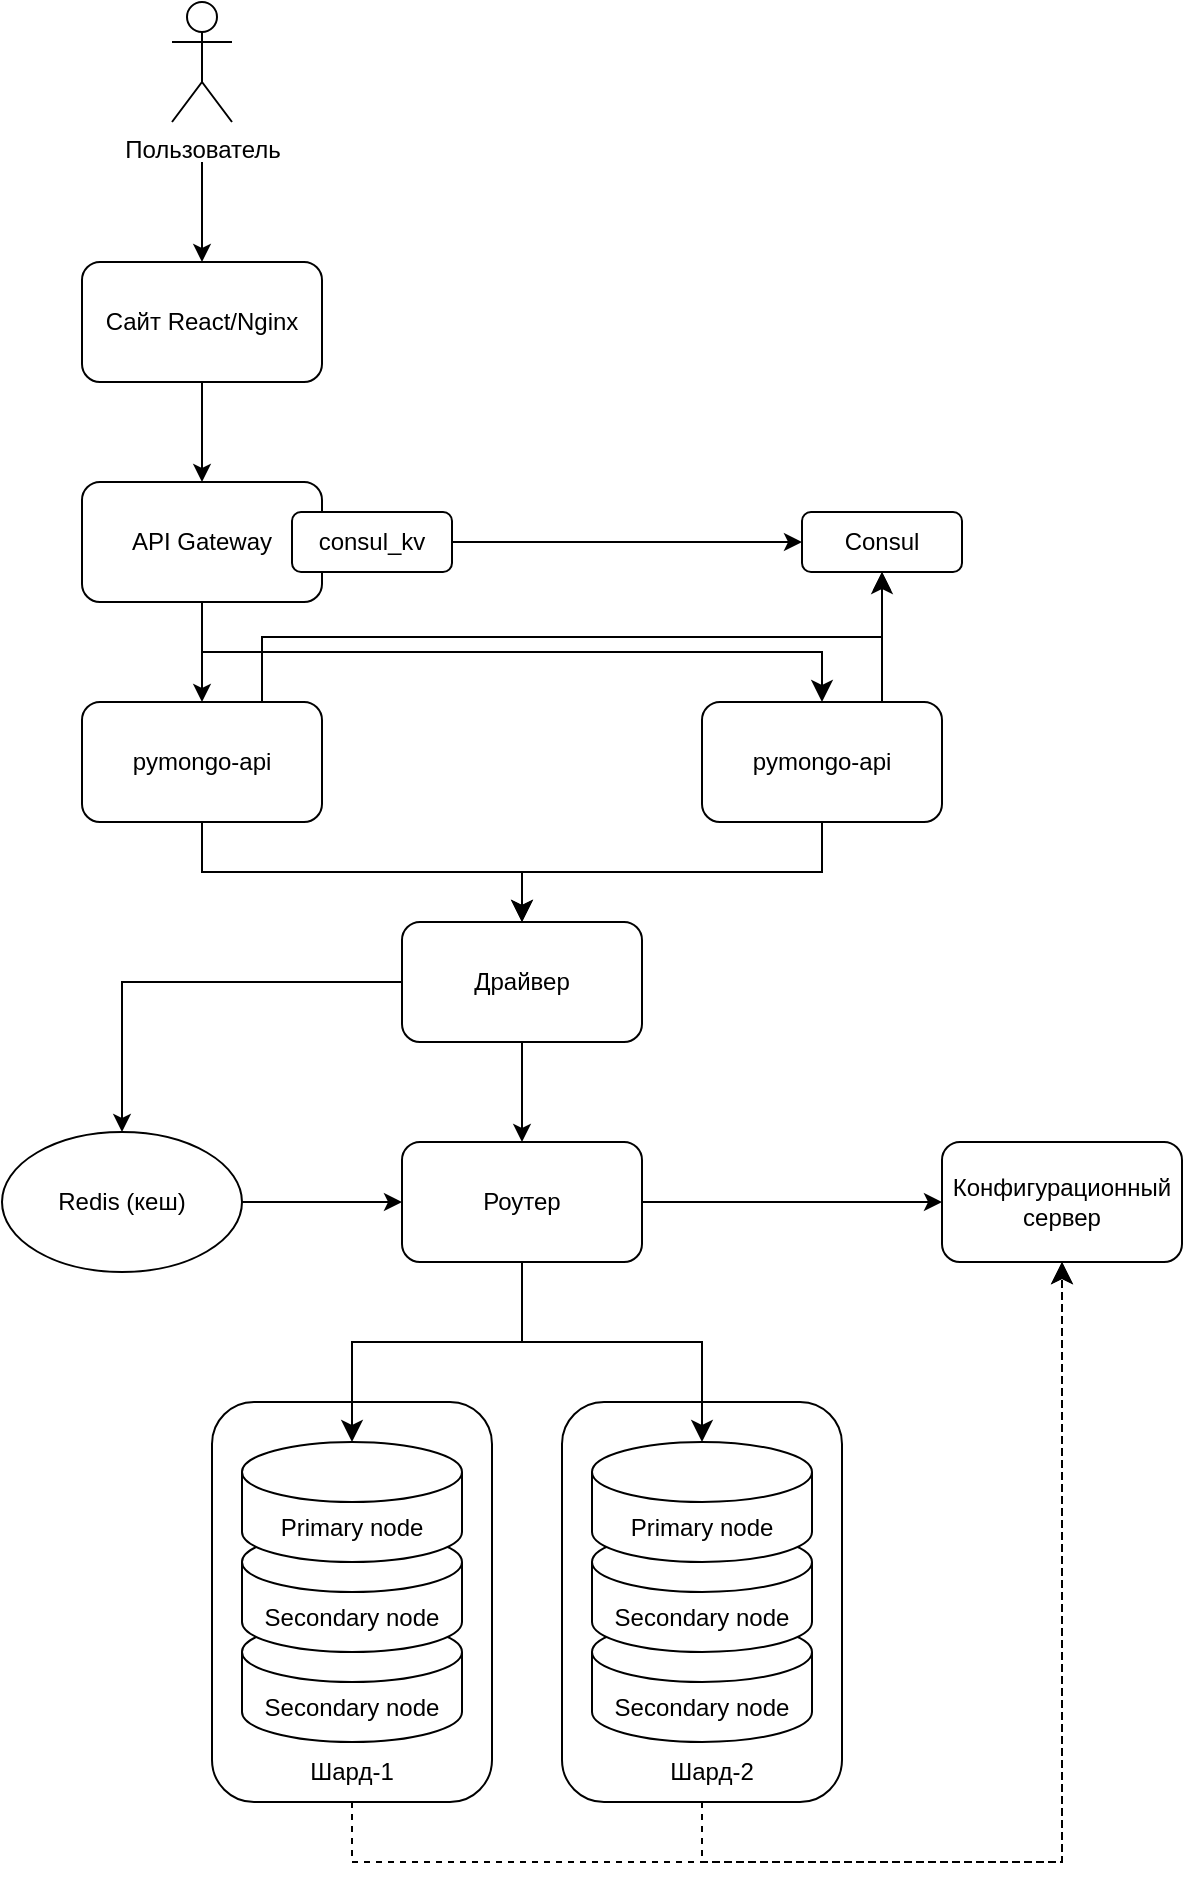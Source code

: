 <mxfile version="28.1.1">
  <diagram name="Page-1" id="-H_mtQnk-PTXWXPvYvuk">
    <mxGraphModel dx="1418" dy="1775" grid="1" gridSize="10" guides="1" tooltips="1" connect="1" arrows="1" fold="1" page="1" pageScale="1" pageWidth="1169" pageHeight="827" math="0" shadow="0">
      <root>
        <mxCell id="0" />
        <mxCell id="1" parent="0" />
        <mxCell id="L3L8s4L8XBrhgthileNt-4" value="" style="rounded=1;whiteSpace=wrap;html=1;" parent="1" vertex="1">
          <mxGeometry x="335" y="430" width="140" height="200" as="geometry" />
        </mxCell>
        <mxCell id="zA23MoTUsTF4_91t8viU-3" value="pymongo-api" style="rounded=1;whiteSpace=wrap;html=1;" parent="1" vertex="1">
          <mxGeometry x="270" y="80" width="120" height="60" as="geometry" />
        </mxCell>
        <mxCell id="QN56Hen4QdMKIm7ekJaX-3" style="edgeStyle=orthogonalEdgeStyle;rounded=0;orthogonalLoop=1;jettySize=auto;html=1;entryX=0.5;entryY=0;entryDx=0;entryDy=0;" parent="1" source="ZDiS8tOswUMUVhU6oUfK-1" target="QN56Hen4QdMKIm7ekJaX-1" edge="1">
          <mxGeometry relative="1" as="geometry" />
        </mxCell>
        <mxCell id="ZDiS8tOswUMUVhU6oUfK-1" value="Драйвер" style="rounded=1;whiteSpace=wrap;html=1;" parent="1" vertex="1">
          <mxGeometry x="430" y="190" width="120" height="60" as="geometry" />
        </mxCell>
        <mxCell id="ZDiS8tOswUMUVhU6oUfK-4" value="Роутер" style="rounded=1;whiteSpace=wrap;html=1;" parent="1" vertex="1">
          <mxGeometry x="430" y="300" width="120" height="60" as="geometry" />
        </mxCell>
        <mxCell id="ZDiS8tOswUMUVhU6oUfK-8" value="" style="endArrow=classic;html=1;rounded=0;exitX=0.5;exitY=1;exitDx=0;exitDy=0;" parent="1" source="ZDiS8tOswUMUVhU6oUfK-1" edge="1">
          <mxGeometry width="50" height="50" relative="1" as="geometry">
            <mxPoint x="560" y="510" as="sourcePoint" />
            <mxPoint x="490" y="300" as="targetPoint" />
          </mxGeometry>
        </mxCell>
        <mxCell id="ZDiS8tOswUMUVhU6oUfK-11" value="Конфигурационный сервер" style="rounded=1;whiteSpace=wrap;html=1;" parent="1" vertex="1">
          <mxGeometry x="700" y="300" width="120" height="60" as="geometry" />
        </mxCell>
        <mxCell id="ZDiS8tOswUMUVhU6oUfK-12" value="" style="endArrow=classic;html=1;rounded=0;exitX=1;exitY=0.5;exitDx=0;exitDy=0;entryX=0;entryY=0.5;entryDx=0;entryDy=0;" parent="1" source="ZDiS8tOswUMUVhU6oUfK-4" target="ZDiS8tOswUMUVhU6oUfK-11" edge="1">
          <mxGeometry width="50" height="50" relative="1" as="geometry">
            <mxPoint x="560" y="610" as="sourcePoint" />
            <mxPoint x="610" y="560" as="targetPoint" />
          </mxGeometry>
        </mxCell>
        <mxCell id="ZDiS8tOswUMUVhU6oUfK-16" value="" style="edgeStyle=elbowEdgeStyle;elbow=vertical;endArrow=classic;html=1;curved=0;rounded=0;endSize=8;startSize=8;exitX=0.5;exitY=1;exitDx=0;exitDy=0;entryX=0.5;entryY=0;entryDx=0;entryDy=0;entryPerimeter=0;" parent="1" source="ZDiS8tOswUMUVhU6oUfK-4" target="ZDiS8tOswUMUVhU6oUfK-13" edge="1">
          <mxGeometry width="50" height="50" relative="1" as="geometry">
            <mxPoint x="560" y="610" as="sourcePoint" />
            <mxPoint x="610" y="560" as="targetPoint" />
            <Array as="points">
              <mxPoint x="450" y="400" />
            </Array>
          </mxGeometry>
        </mxCell>
        <mxCell id="ZDiS8tOswUMUVhU6oUfK-17" value="" style="edgeStyle=elbowEdgeStyle;elbow=vertical;endArrow=classic;html=1;curved=0;rounded=0;endSize=8;startSize=8;entryX=0.5;entryY=1;entryDx=0;entryDy=0;exitX=0.5;exitY=1;exitDx=0;exitDy=0;dashed=1;" parent="1" source="L3L8s4L8XBrhgthileNt-6" target="ZDiS8tOswUMUVhU6oUfK-11" edge="1">
          <mxGeometry width="50" height="50" relative="1" as="geometry">
            <mxPoint x="582.04" y="604.35" as="sourcePoint" />
            <mxPoint x="610" y="460" as="targetPoint" />
            <Array as="points">
              <mxPoint x="660" y="660" />
            </Array>
          </mxGeometry>
        </mxCell>
        <mxCell id="ZDiS8tOswUMUVhU6oUfK-18" value="" style="edgeStyle=elbowEdgeStyle;elbow=vertical;endArrow=classic;html=1;curved=0;rounded=0;endSize=8;startSize=8;exitX=0.5;exitY=1;exitDx=0;exitDy=0;entryX=0.5;entryY=1;entryDx=0;entryDy=0;dashed=1;" parent="1" source="L3L8s4L8XBrhgthileNt-4" target="ZDiS8tOswUMUVhU6oUfK-11" edge="1">
          <mxGeometry width="50" height="50" relative="1" as="geometry">
            <mxPoint x="560" y="510" as="sourcePoint" />
            <mxPoint x="760" y="370" as="targetPoint" />
            <Array as="points">
              <mxPoint x="580" y="660" />
            </Array>
          </mxGeometry>
        </mxCell>
        <mxCell id="L3L8s4L8XBrhgthileNt-3" value="" style="edgeStyle=elbowEdgeStyle;elbow=vertical;endArrow=classic;html=1;curved=0;rounded=0;endSize=8;startSize=8;exitX=0.5;exitY=1;exitDx=0;exitDy=0;exitPerimeter=0;entryX=0.5;entryY=1;entryDx=0;entryDy=0;dashed=1;" parent="1" source="ZDiS8tOswUMUVhU6oUfK-13" target="L3L8s4L8XBrhgthileNt-2" edge="1">
          <mxGeometry width="50" height="50" relative="1" as="geometry">
            <mxPoint x="405" y="510" as="sourcePoint" />
            <mxPoint x="760" y="360" as="targetPoint" />
            <Array as="points" />
          </mxGeometry>
        </mxCell>
        <mxCell id="L3L8s4L8XBrhgthileNt-2" value="Secondary node" style="shape=cylinder3;whiteSpace=wrap;html=1;boundedLbl=1;backgroundOutline=1;size=15;" parent="1" vertex="1">
          <mxGeometry x="350" y="540" width="110" height="60" as="geometry" />
        </mxCell>
        <mxCell id="L3L8s4L8XBrhgthileNt-1" value="Secondary node" style="shape=cylinder3;whiteSpace=wrap;html=1;boundedLbl=1;backgroundOutline=1;size=15;" parent="1" vertex="1">
          <mxGeometry x="350" y="495" width="110" height="60" as="geometry" />
        </mxCell>
        <mxCell id="ZDiS8tOswUMUVhU6oUfK-13" value="Primary node" style="shape=cylinder3;whiteSpace=wrap;html=1;boundedLbl=1;backgroundOutline=1;size=15;" parent="1" vertex="1">
          <mxGeometry x="350" y="450" width="110" height="60" as="geometry" />
        </mxCell>
        <mxCell id="L3L8s4L8XBrhgthileNt-5" value="Шард-1" style="text;html=1;align=center;verticalAlign=middle;whiteSpace=wrap;rounded=0;" parent="1" vertex="1">
          <mxGeometry x="375" y="600" width="60" height="30" as="geometry" />
        </mxCell>
        <mxCell id="L3L8s4L8XBrhgthileNt-6" value="" style="rounded=1;whiteSpace=wrap;html=1;" parent="1" vertex="1">
          <mxGeometry x="510" y="430" width="140" height="200" as="geometry" />
        </mxCell>
        <mxCell id="L3L8s4L8XBrhgthileNt-7" value="" style="edgeStyle=elbowEdgeStyle;elbow=vertical;endArrow=classic;html=1;curved=0;rounded=0;endSize=8;startSize=8;exitX=0.5;exitY=1;exitDx=0;exitDy=0;exitPerimeter=0;entryX=0.5;entryY=1;entryDx=0;entryDy=0;dashed=1;" parent="1" source="L3L8s4L8XBrhgthileNt-10" target="L3L8s4L8XBrhgthileNt-8" edge="1">
          <mxGeometry width="50" height="50" relative="1" as="geometry">
            <mxPoint x="580" y="510" as="sourcePoint" />
            <mxPoint x="935" y="360" as="targetPoint" />
            <Array as="points" />
          </mxGeometry>
        </mxCell>
        <mxCell id="L3L8s4L8XBrhgthileNt-8" value="Secondary node" style="shape=cylinder3;whiteSpace=wrap;html=1;boundedLbl=1;backgroundOutline=1;size=15;" parent="1" vertex="1">
          <mxGeometry x="525" y="540" width="110" height="60" as="geometry" />
        </mxCell>
        <mxCell id="L3L8s4L8XBrhgthileNt-9" value="Secondary node" style="shape=cylinder3;whiteSpace=wrap;html=1;boundedLbl=1;backgroundOutline=1;size=15;" parent="1" vertex="1">
          <mxGeometry x="525" y="495" width="110" height="60" as="geometry" />
        </mxCell>
        <mxCell id="L3L8s4L8XBrhgthileNt-10" value="Primary node" style="shape=cylinder3;whiteSpace=wrap;html=1;boundedLbl=1;backgroundOutline=1;size=15;" parent="1" vertex="1">
          <mxGeometry x="525" y="450" width="110" height="60" as="geometry" />
        </mxCell>
        <mxCell id="L3L8s4L8XBrhgthileNt-11" value="Шард-2" style="text;html=1;align=center;verticalAlign=middle;whiteSpace=wrap;rounded=0;" parent="1" vertex="1">
          <mxGeometry x="555" y="600" width="60" height="30" as="geometry" />
        </mxCell>
        <mxCell id="ZDiS8tOswUMUVhU6oUfK-15" value="" style="edgeStyle=elbowEdgeStyle;elbow=vertical;endArrow=classic;html=1;curved=0;rounded=0;endSize=8;startSize=8;exitX=0.5;exitY=1;exitDx=0;exitDy=0;" parent="1" source="ZDiS8tOswUMUVhU6oUfK-4" edge="1">
          <mxGeometry width="50" height="50" relative="1" as="geometry">
            <mxPoint x="560" y="610" as="sourcePoint" />
            <mxPoint x="580" y="450" as="targetPoint" />
            <Array as="points">
              <mxPoint x="530" y="400" />
            </Array>
          </mxGeometry>
        </mxCell>
        <mxCell id="QN56Hen4QdMKIm7ekJaX-1" value="Redis (кеш)" style="ellipse;whiteSpace=wrap;html=1;" parent="1" vertex="1">
          <mxGeometry x="230" y="295" width="120" height="70" as="geometry" />
        </mxCell>
        <mxCell id="QN56Hen4QdMKIm7ekJaX-4" value="" style="endArrow=classic;html=1;rounded=0;exitX=1;exitY=0.5;exitDx=0;exitDy=0;" parent="1" source="QN56Hen4QdMKIm7ekJaX-1" target="ZDiS8tOswUMUVhU6oUfK-4" edge="1">
          <mxGeometry width="50" height="50" relative="1" as="geometry">
            <mxPoint x="520" y="270" as="sourcePoint" />
            <mxPoint x="570" y="220" as="targetPoint" />
          </mxGeometry>
        </mxCell>
        <mxCell id="azqMCx43SctIDBxosJeX-1" value="pymongo-api" style="rounded=1;whiteSpace=wrap;html=1;" parent="1" vertex="1">
          <mxGeometry x="580" y="80" width="120" height="60" as="geometry" />
        </mxCell>
        <mxCell id="azqMCx43SctIDBxosJeX-2" value="API Gateway" style="rounded=1;whiteSpace=wrap;html=1;" parent="1" vertex="1">
          <mxGeometry x="270" y="-30" width="120" height="60" as="geometry" />
        </mxCell>
        <mxCell id="azqMCx43SctIDBxosJeX-3" value="consul_kv" style="rounded=1;whiteSpace=wrap;html=1;" parent="1" vertex="1">
          <mxGeometry x="375" y="-15" width="80" height="30" as="geometry" />
        </mxCell>
        <mxCell id="azqMCx43SctIDBxosJeX-4" value="Consul" style="rounded=1;whiteSpace=wrap;html=1;" parent="1" vertex="1">
          <mxGeometry x="630" y="-15" width="80" height="30" as="geometry" />
        </mxCell>
        <mxCell id="azqMCx43SctIDBxosJeX-5" value="" style="edgeStyle=elbowEdgeStyle;elbow=vertical;endArrow=classic;html=1;curved=0;rounded=0;endSize=8;startSize=8;exitX=0.5;exitY=1;exitDx=0;exitDy=0;entryX=0.5;entryY=0;entryDx=0;entryDy=0;" parent="1" source="azqMCx43SctIDBxosJeX-1" target="ZDiS8tOswUMUVhU6oUfK-1" edge="1">
          <mxGeometry width="50" height="50" relative="1" as="geometry">
            <mxPoint x="560" y="410" as="sourcePoint" />
            <mxPoint x="610" y="360" as="targetPoint" />
          </mxGeometry>
        </mxCell>
        <mxCell id="azqMCx43SctIDBxosJeX-6" value="" style="edgeStyle=elbowEdgeStyle;elbow=vertical;endArrow=classic;html=1;curved=0;rounded=0;endSize=8;startSize=8;" parent="1" source="zA23MoTUsTF4_91t8viU-3" target="ZDiS8tOswUMUVhU6oUfK-1" edge="1">
          <mxGeometry width="50" height="50" relative="1" as="geometry">
            <mxPoint x="560" y="410" as="sourcePoint" />
            <mxPoint x="610" y="360" as="targetPoint" />
          </mxGeometry>
        </mxCell>
        <mxCell id="azqMCx43SctIDBxosJeX-7" value="" style="endArrow=classic;html=1;rounded=0;exitX=0.5;exitY=1;exitDx=0;exitDy=0;entryX=0.5;entryY=0;entryDx=0;entryDy=0;" parent="1" source="azqMCx43SctIDBxosJeX-2" target="zA23MoTUsTF4_91t8viU-3" edge="1">
          <mxGeometry width="50" height="50" relative="1" as="geometry">
            <mxPoint x="560" y="410" as="sourcePoint" />
            <mxPoint x="610" y="360" as="targetPoint" />
          </mxGeometry>
        </mxCell>
        <mxCell id="azqMCx43SctIDBxosJeX-8" value="" style="edgeStyle=elbowEdgeStyle;elbow=vertical;endArrow=classic;html=1;curved=0;rounded=0;endSize=8;startSize=8;exitX=0.5;exitY=1;exitDx=0;exitDy=0;" parent="1" source="azqMCx43SctIDBxosJeX-2" target="azqMCx43SctIDBxosJeX-1" edge="1">
          <mxGeometry width="50" height="50" relative="1" as="geometry">
            <mxPoint x="560" y="410" as="sourcePoint" />
            <mxPoint x="610" y="360" as="targetPoint" />
          </mxGeometry>
        </mxCell>
        <mxCell id="azqMCx43SctIDBxosJeX-9" value="" style="edgeStyle=elbowEdgeStyle;elbow=vertical;endArrow=classic;html=1;curved=0;rounded=0;endSize=8;startSize=8;exitX=0.75;exitY=0;exitDx=0;exitDy=0;entryX=0.5;entryY=1;entryDx=0;entryDy=0;" parent="1" source="zA23MoTUsTF4_91t8viU-3" target="azqMCx43SctIDBxosJeX-4" edge="1">
          <mxGeometry width="50" height="50" relative="1" as="geometry">
            <mxPoint x="560" y="410" as="sourcePoint" />
            <mxPoint x="610" y="360" as="targetPoint" />
          </mxGeometry>
        </mxCell>
        <mxCell id="azqMCx43SctIDBxosJeX-10" value="" style="endArrow=classic;html=1;rounded=0;entryX=0.5;entryY=1;entryDx=0;entryDy=0;exitX=0.75;exitY=0;exitDx=0;exitDy=0;" parent="1" source="azqMCx43SctIDBxosJeX-1" target="azqMCx43SctIDBxosJeX-4" edge="1">
          <mxGeometry width="50" height="50" relative="1" as="geometry">
            <mxPoint x="560" y="410" as="sourcePoint" />
            <mxPoint x="610" y="360" as="targetPoint" />
          </mxGeometry>
        </mxCell>
        <mxCell id="azqMCx43SctIDBxosJeX-11" value="" style="endArrow=classic;html=1;rounded=0;exitX=1;exitY=0.5;exitDx=0;exitDy=0;entryX=0;entryY=0.5;entryDx=0;entryDy=0;" parent="1" source="azqMCx43SctIDBxosJeX-3" target="azqMCx43SctIDBxosJeX-4" edge="1">
          <mxGeometry width="50" height="50" relative="1" as="geometry">
            <mxPoint x="560" y="410" as="sourcePoint" />
            <mxPoint x="610" y="360" as="targetPoint" />
          </mxGeometry>
        </mxCell>
        <mxCell id="azqMCx43SctIDBxosJeX-12" value="Сайт React/Nginx" style="rounded=1;whiteSpace=wrap;html=1;" parent="1" vertex="1">
          <mxGeometry x="270" y="-140" width="120" height="60" as="geometry" />
        </mxCell>
        <mxCell id="azqMCx43SctIDBxosJeX-13" value="" style="endArrow=classic;html=1;rounded=0;exitX=0.5;exitY=1;exitDx=0;exitDy=0;" parent="1" source="azqMCx43SctIDBxosJeX-12" target="azqMCx43SctIDBxosJeX-2" edge="1">
          <mxGeometry width="50" height="50" relative="1" as="geometry">
            <mxPoint x="560" y="210" as="sourcePoint" />
            <mxPoint x="610" y="160" as="targetPoint" />
          </mxGeometry>
        </mxCell>
        <mxCell id="azqMCx43SctIDBxosJeX-14" value="Пользователь" style="shape=umlActor;verticalLabelPosition=bottom;verticalAlign=top;html=1;outlineConnect=0;" parent="1" vertex="1">
          <mxGeometry x="315" y="-270" width="30" height="60" as="geometry" />
        </mxCell>
        <mxCell id="azqMCx43SctIDBxosJeX-15" value="" style="endArrow=classic;html=1;rounded=0;entryX=0.5;entryY=0;entryDx=0;entryDy=0;" parent="1" target="azqMCx43SctIDBxosJeX-12" edge="1">
          <mxGeometry width="50" height="50" relative="1" as="geometry">
            <mxPoint x="330" y="-190" as="sourcePoint" />
            <mxPoint x="610" y="60" as="targetPoint" />
          </mxGeometry>
        </mxCell>
      </root>
    </mxGraphModel>
  </diagram>
</mxfile>
